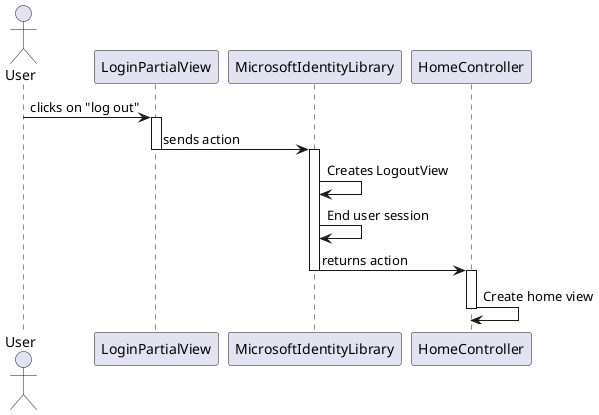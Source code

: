@startuml LogoutSequenceDiagram


actor User as User
participant LoginPartialView as LoginPartialView
participant MicrosoftIdentityLibrary as  MicrosoftIdentityLibrary
participant HomeController as HomeController

User -> LoginPartialView : clicks on "log out"
activate LoginPartialView

LoginPartialView -> MicrosoftIdentityLibrary : sends action
deactivate LoginPartialView

activate MicrosoftIdentityLibrary
MicrosoftIdentityLibrary -> MicrosoftIdentityLibrary : Creates LogoutView

MicrosoftIdentityLibrary -> MicrosoftIdentityLibrary : End user session

MicrosoftIdentityLibrary -> HomeController : returns action
deactivate MicrosoftIdentityLibrary

activate HomeController
HomeController -> HomeController : Create home view
deactivate HomeController

@enduml